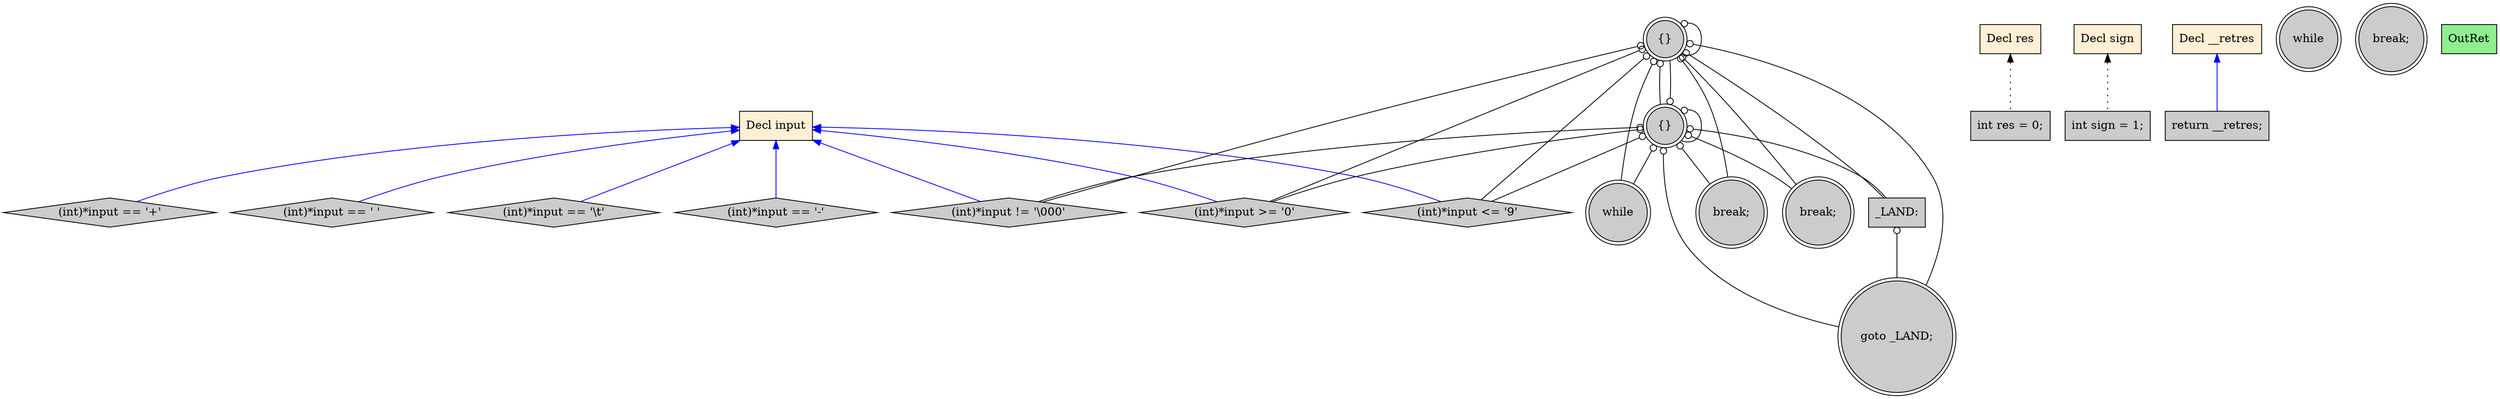 digraph G {
  rankdir=TB;
  node [style="filled", ];
  2 [label="Decl input", fillcolor="#FFEFD5", shape=box, ];
  3 [label="Decl res", fillcolor="#FFEFD5", shape=box, ];
  4 [label="Decl sign", fillcolor="#FFEFD5", shape=box, ];
  5 [label="Decl __retres", fillcolor="#FFEFD5", shape=box, ];
  6 [label="int res = 0;", fillcolor="#CCCCCC", shape=box, ];
  7 [label="int sign = 1;", fillcolor="#CCCCCC", shape=box, ];
  8 [label="while", fillcolor="#CCCCCC", shape=doublecircle, ];
  9 [label="(int)*input == ' '", fillcolor="#CCCCCC", shape=diamond, ];
  10 [label="(int)*input == '\\t'", fillcolor="#CCCCCC", shape=diamond, ];
  11 [label="break;", fillcolor="#CCCCCC", shape=doublecircle, ];
  12 [label="(int)*input == '-'", fillcolor="#CCCCCC", shape=diamond, ];
  13 [label="(int)*input == '+'", fillcolor="#CCCCCC", shape=diamond, ];
  14 [label="while", fillcolor="#CCCCCC", shape=doublecircle, ];
  15 [label="(int)*input != '\\000'", fillcolor="#CCCCCC", shape=diamond, ];
  16 [label="{}", fillcolor="#CCCCCC", shape=doublecircle, ];
  17 [label="(int)*input >= '0'", fillcolor="#CCCCCC", shape=diamond, ];
  18 [label="(int)*input <= '9'", fillcolor="#CCCCCC", shape=diamond, ];
  19 [label="goto _LAND;", fillcolor="#CCCCCC", shape=doublecircle, ];
  20 [label="_LAND:", fillcolor="#CCCCCC", shape=box, ];
  21 [label="break;", fillcolor="#CCCCCC", shape=doublecircle, ];
  22 [label="{}", fillcolor="#CCCCCC", shape=doublecircle, ];
  23 [label="break;", fillcolor="#CCCCCC", shape=doublecircle, ];
  24 [label="return __retres;", fillcolor="#CCCCCC", shape=box, ];
  25 [label="OutRet", fillcolor="#90EE90", shape=box, ];
  
  
  edge [dir=back, ];
  3 -> 6 [color="#000000", style="dotted", ];
  4 -> 7 [color="#000000", style="dotted", ];
  2 -> 9 [color="#0000FF", ];
  2 -> 10 [color="#0000FF", ];
  2 -> 12 [color="#0000FF", ];
  2 -> 13 [color="#0000FF", ];
  16 -> 14 [color="#000000", arrowtail=odot, ];
  22 -> 14 [color="#000000", arrowtail=odot, ];
  2 -> 15 [color="#0000FF", ];
  16 -> 15 [color="#000000", arrowtail=odot, ];
  22 -> 15 [color="#000000", arrowtail=odot, ];
  16 -> 16 [color="#000000", arrowtail=odot, ];
  22 -> 16 [color="#000000", arrowtail=odot, ];
  2 -> 17 [color="#0000FF", ];
  16 -> 17 [color="#000000", arrowtail=odot, ];
  22 -> 17 [color="#000000", arrowtail=odot, ];
  2 -> 18 [color="#0000FF", ];
  16 -> 18 [color="#000000", arrowtail=odot, ];
  22 -> 18 [color="#000000", arrowtail=odot, ];
  16 -> 19 [color="#000000", arrowtail=odot, ];
  20 -> 19 [color="#000000", arrowtail=odot, ];
  22 -> 19 [color="#000000", arrowtail=odot, ];
  16 -> 20 [color="#000000", arrowtail=odot, ];
  22 -> 20 [color="#000000", arrowtail=odot, ];
  16 -> 21 [color="#000000", arrowtail=odot, ];
  22 -> 21 [color="#000000", arrowtail=odot, ];
  16 -> 22 [color="#000000", arrowtail=odot, ];
  22 -> 22 [color="#000000", arrowtail=odot, ];
  16 -> 23 [color="#000000", arrowtail=odot, ];
  22 -> 23 [color="#000000", arrowtail=odot, ];
  5 -> 24 [color="#0000FF", ];
  
  }
